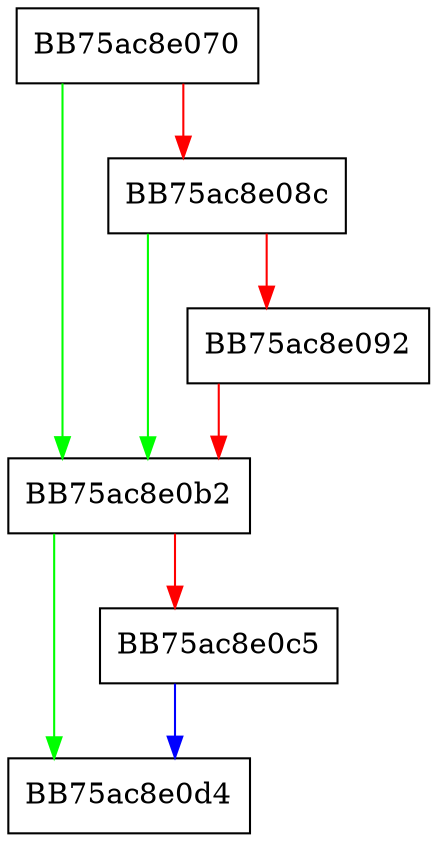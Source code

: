 digraph Revert {
  node [shape="box"];
  graph [splines=ortho];
  BB75ac8e070 -> BB75ac8e0b2 [color="green"];
  BB75ac8e070 -> BB75ac8e08c [color="red"];
  BB75ac8e08c -> BB75ac8e0b2 [color="green"];
  BB75ac8e08c -> BB75ac8e092 [color="red"];
  BB75ac8e092 -> BB75ac8e0b2 [color="red"];
  BB75ac8e0b2 -> BB75ac8e0d4 [color="green"];
  BB75ac8e0b2 -> BB75ac8e0c5 [color="red"];
  BB75ac8e0c5 -> BB75ac8e0d4 [color="blue"];
}